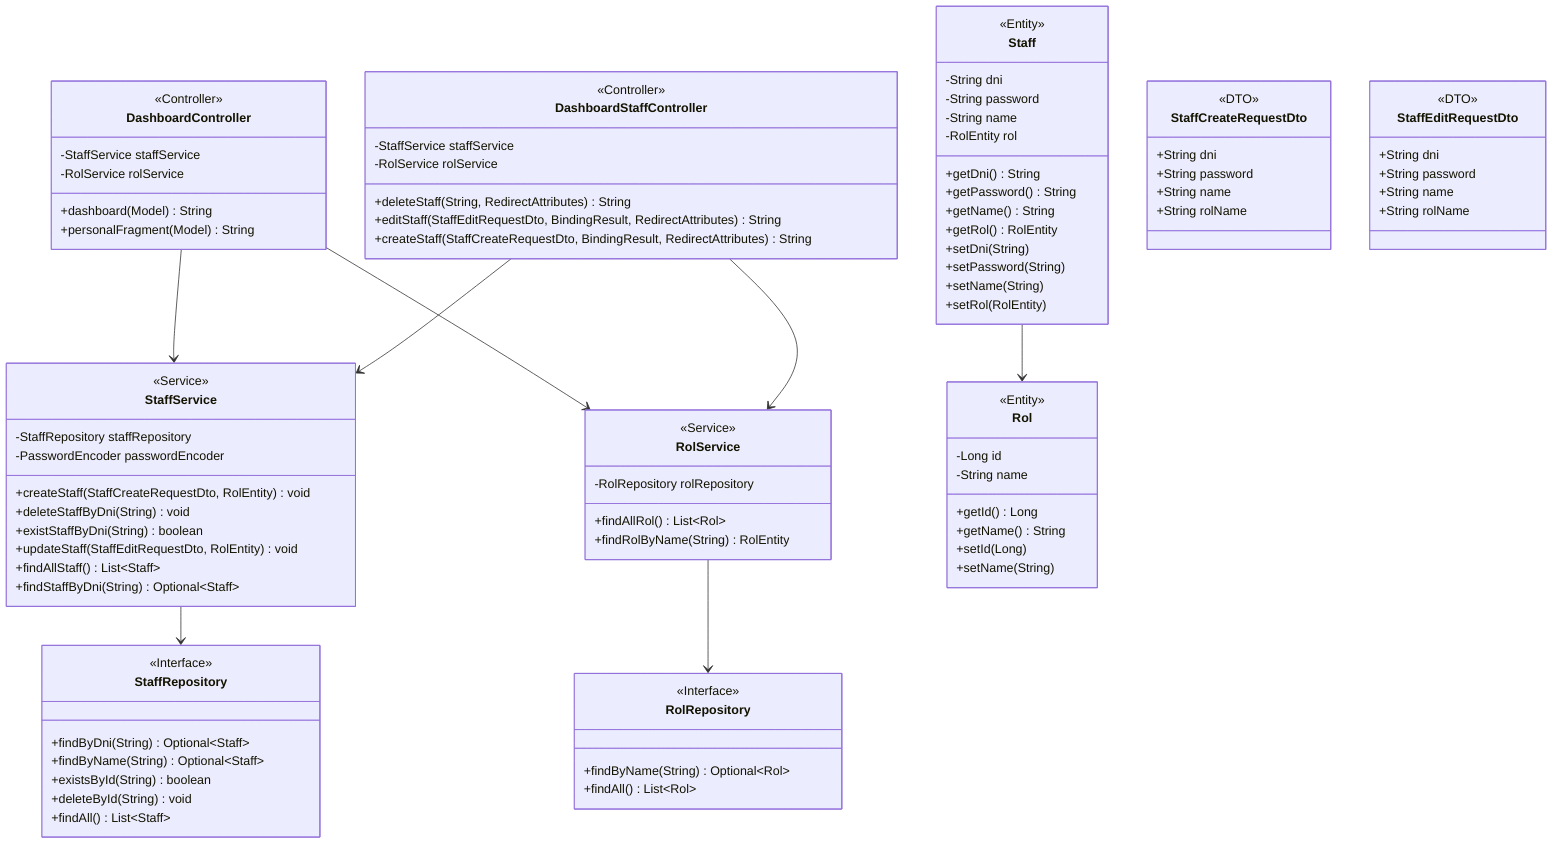 classDiagram
    class DashboardController {
        <<Controller>>
        -StaffService staffService
        -RolService rolService
        +dashboard(Model) String
        +personalFragment(Model) String
    }

    class DashboardStaffController {
        <<Controller>>
        -StaffService staffService
        -RolService rolService
        +deleteStaff(String, RedirectAttributes) String
        +editStaff(StaffEditRequestDto, BindingResult, RedirectAttributes) String
        +createStaff(StaffCreateRequestDto, BindingResult, RedirectAttributes) String
    }

    class StaffService {
        <<Service>>
        -StaffRepository staffRepository
        -PasswordEncoder passwordEncoder
        +createStaff(StaffCreateRequestDto, RolEntity) void
        +deleteStaffByDni(String) void
        +existStaffByDni(String) boolean
        +updateStaff(StaffEditRequestDto, RolEntity) void
        +findAllStaff() List~Staff~
        +findStaffByDni(String) Optional~Staff~
    }

    class RolService {
        <<Service>>
        -RolRepository rolRepository
        +findAllRol() List~Rol~
        +findRolByName(String) RolEntity
    }

    class StaffRepository {
        <<Interface>>
        <<Repository>>
        +findByDni(String) Optional~Staff~
        +findByName(String) Optional~Staff~
        +existsById(String) boolean
        +deleteById(String) void
        +findAll() List~Staff~
    }

    class RolRepository {
        <<Interface>>
        <<Repository>>
        +findByName(String) Optional~Rol~
        +findAll() List~Rol~
    }

    class Staff {
        <<Entity>>
        -String dni
        -String password
        -String name
        -RolEntity rol
        +getDni() String
        +getPassword() String
        +getName() String
        +getRol() RolEntity
        +setDni(String)
        +setPassword(String)
        +setName(String)
        +setRol(RolEntity)
    }

    class Rol {
        <<Entity>>
        -Long id
        -String name
        +getId() Long
        +getName() String
        +setId(Long)
        +setName(String)
    }

    class StaffCreateRequestDto {
        <<DTO>>
        +String dni
        +String password
        +String name
        +String rolName
    }

    class StaffEditRequestDto {
        <<DTO>>
        +String dni
        +String password
        +String name
        +String rolName
    }

    DashboardController --> StaffService
    DashboardController --> RolService
    DashboardStaffController --> StaffService
    DashboardStaffController --> RolService

    StaffService --> StaffRepository

    RolService --> RolRepository
    Staff --> Rol